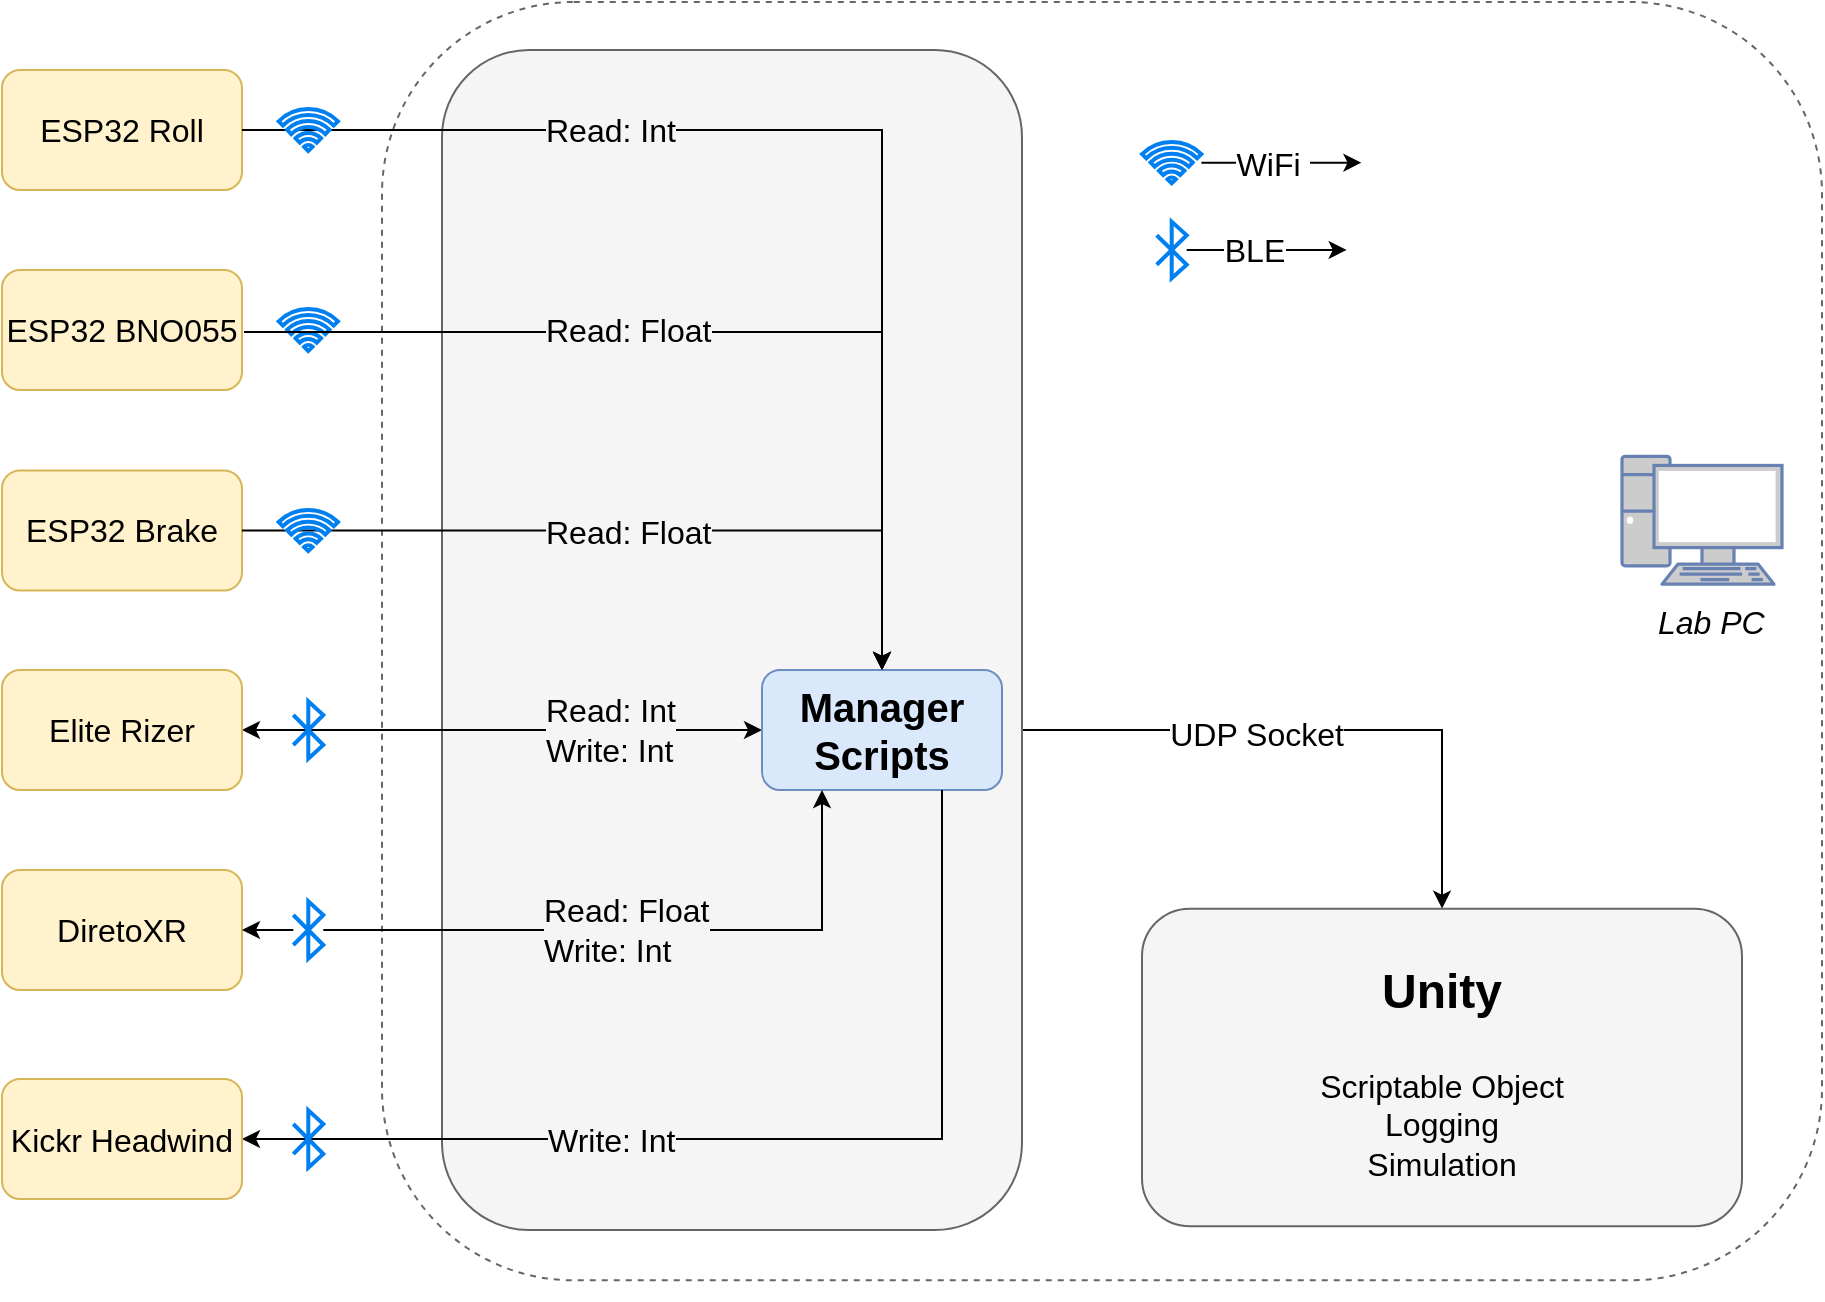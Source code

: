 <mxfile version="24.7.8">
  <diagram name="Seite-1" id="9hPRV_U0AHYDVjbQgrEr">
    <mxGraphModel dx="1304" dy="799" grid="1" gridSize="10" guides="1" tooltips="1" connect="1" arrows="1" fold="1" page="1" pageScale="1" pageWidth="827" pageHeight="1169" math="0" shadow="0">
      <root>
        <mxCell id="0" />
        <mxCell id="1" parent="0" />
        <mxCell id="YSClbuh2iXVkGuryijyx-5" style="edgeStyle=orthogonalEdgeStyle;rounded=0;orthogonalLoop=1;jettySize=auto;html=1;exitX=1;exitY=0.5;exitDx=0;exitDy=0;startArrow=classic;startFill=1;fontSize=16;" parent="1" source="zsDgU3BeLq6TPiqN6s2s-10" target="zsDgU3BeLq6TPiqN6s2s-13" edge="1">
          <mxGeometry relative="1" as="geometry" />
        </mxCell>
        <mxCell id="EiFeElUHtpd2nGeqzYVy-15" value="" style="group" vertex="1" connectable="0" parent="1">
          <mxGeometry x="250" y="100" width="720" height="649" as="geometry" />
        </mxCell>
        <mxCell id="EiFeElUHtpd2nGeqzYVy-10" value="&lt;div&gt;&lt;span style=&quot;font-style: italic;&quot;&gt;Lab PC&amp;nbsp; &amp;nbsp; &amp;nbsp;&amp;nbsp;&lt;br&gt;&lt;/span&gt;&lt;br&gt;&lt;/div&gt;" style="rounded=1;whiteSpace=wrap;html=1;fillColor=none;strokeColor=#666666;fontSize=16;verticalAlign=middle;align=right;dashed=1;" vertex="1" parent="EiFeElUHtpd2nGeqzYVy-15">
          <mxGeometry width="720" height="639.167" as="geometry" />
        </mxCell>
        <mxCell id="EiFeElUHtpd2nGeqzYVy-2" value="" style="fontColor=#0066CC;verticalAlign=top;verticalLabelPosition=bottom;labelPosition=center;align=center;html=1;outlineConnect=0;fillColor=#CCCCCC;strokeColor=#6881B3;gradientColor=none;gradientDirection=north;strokeWidth=2;shape=mxgraph.networks.pc;fontSize=16;" vertex="1" parent="EiFeElUHtpd2nGeqzYVy-15">
          <mxGeometry x="620" y="227.15" width="80" height="63.917" as="geometry" />
        </mxCell>
        <mxCell id="EiFeElUHtpd2nGeqzYVy-17" value="UDP Socket" style="edgeLabel;html=1;align=center;verticalAlign=middle;resizable=0;points=[];fontSize=16;" vertex="1" connectable="0" parent="EiFeElUHtpd2nGeqzYVy-15">
          <mxGeometry x="59.997" y="345.15" as="geometry">
            <mxPoint x="377" y="21" as="offset" />
          </mxGeometry>
        </mxCell>
        <mxCell id="EiFeElUHtpd2nGeqzYVy-13" value="" style="group" vertex="1" connectable="0" parent="EiFeElUHtpd2nGeqzYVy-15">
          <mxGeometry x="380" y="453.317" width="300" height="158.759" as="geometry" />
        </mxCell>
        <mxCell id="zsDgU3BeLq6TPiqN6s2s-13" value="Scriptable Object&lt;br style=&quot;font-size: 16px;&quot;&gt;Logging&lt;br style=&quot;font-size: 16px;&quot;&gt;Simulation&lt;div&gt;&lt;br&gt;&lt;/div&gt;" style="rounded=1;whiteSpace=wrap;html=1;fillColor=#F5F5F5;strokeColor=#666666;fontSize=16;verticalAlign=bottom;" parent="EiFeElUHtpd2nGeqzYVy-13" vertex="1">
          <mxGeometry width="300" height="158.759" as="geometry" />
        </mxCell>
        <mxCell id="YSClbuh2iXVkGuryijyx-32" value="Unity" style="text;html=1;strokeColor=none;fillColor=none;align=center;verticalAlign=middle;whiteSpace=wrap;rounded=0;fontSize=24;fontStyle=1" parent="EiFeElUHtpd2nGeqzYVy-13" vertex="1">
          <mxGeometry x="120" y="26.717" width="60" height="29.5" as="geometry" />
        </mxCell>
        <mxCell id="EiFeElUHtpd2nGeqzYVy-1" value="" style="shape=image;verticalLabelPosition=bottom;labelBackgroundColor=default;verticalAlign=top;aspect=fixed;imageAspect=0;image=https://uxwing.com/wp-content/themes/uxwing/download/brands-and-social-media/unity-game-engine-icon.png;" vertex="1" parent="EiFeElUHtpd2nGeqzYVy-13">
          <mxGeometry x="200" y="13.914" width="63.277" height="63.277" as="geometry" />
        </mxCell>
        <mxCell id="EiFeElUHtpd2nGeqzYVy-19" value="" style="group" vertex="1" connectable="0" parent="EiFeElUHtpd2nGeqzYVy-15">
          <mxGeometry x="380" y="69.995" width="109.7" height="68.145" as="geometry" />
        </mxCell>
        <mxCell id="YSClbuh2iXVkGuryijyx-22" value="" style="edgeStyle=orthogonalEdgeStyle;rounded=0;orthogonalLoop=1;jettySize=auto;html=1;fontSize=16;" parent="EiFeElUHtpd2nGeqzYVy-19" source="YSClbuh2iXVkGuryijyx-20" edge="1">
          <mxGeometry relative="1" as="geometry">
            <mxPoint x="109.7" y="10.325" as="targetPoint" />
          </mxGeometry>
        </mxCell>
        <mxCell id="YSClbuh2iXVkGuryijyx-23" value="WiFi&amp;nbsp;" style="edgeLabel;html=1;align=center;verticalAlign=middle;resizable=0;points=[];fontSize=16;" parent="YSClbuh2iXVkGuryijyx-22" vertex="1" connectable="0">
          <mxGeometry x="-0.039" y="3" relative="1" as="geometry">
            <mxPoint x="-3" y="3" as="offset" />
          </mxGeometry>
        </mxCell>
        <mxCell id="YSClbuh2iXVkGuryijyx-20" value="" style="html=1;verticalLabelPosition=bottom;align=center;labelBackgroundColor=#ffffff;verticalAlign=top;strokeWidth=2;strokeColor=#0080F0;shadow=0;dashed=0;shape=mxgraph.ios7.icons.wifi;pointerEvents=1;fontSize=16;" parent="EiFeElUHtpd2nGeqzYVy-19" vertex="1">
          <mxGeometry width="29.7" height="20.65" as="geometry" />
        </mxCell>
        <mxCell id="YSClbuh2iXVkGuryijyx-26" value="" style="edgeStyle=orthogonalEdgeStyle;rounded=0;orthogonalLoop=1;jettySize=auto;html=1;fontSize=16;" parent="EiFeElUHtpd2nGeqzYVy-19" source="YSClbuh2iXVkGuryijyx-24" edge="1">
          <mxGeometry relative="1" as="geometry">
            <mxPoint x="102.35" y="53.985" as="targetPoint" />
          </mxGeometry>
        </mxCell>
        <mxCell id="YSClbuh2iXVkGuryijyx-27" value="BLE" style="edgeLabel;html=1;align=center;verticalAlign=middle;resizable=0;points=[];fontSize=16;" parent="YSClbuh2iXVkGuryijyx-26" vertex="1" connectable="0">
          <mxGeometry x="-0.25" y="-4" relative="1" as="geometry">
            <mxPoint x="3" y="-4" as="offset" />
          </mxGeometry>
        </mxCell>
        <mxCell id="YSClbuh2iXVkGuryijyx-24" value="" style="html=1;verticalLabelPosition=bottom;align=center;labelBackgroundColor=#ffffff;verticalAlign=top;strokeWidth=2;strokeColor=#0080F0;shadow=0;dashed=0;shape=mxgraph.ios7.icons.bluetooth;pointerEvents=1;fontSize=16;" parent="EiFeElUHtpd2nGeqzYVy-19" vertex="1">
          <mxGeometry x="7.35" y="39.825" width="15" height="28.32" as="geometry" />
        </mxCell>
        <mxCell id="YSClbuh2iXVkGuryijyx-43" value="" style="rounded=1;whiteSpace=wrap;html=1;align=left;fillColor=#f5f5f5;fontColor=#333333;strokeColor=#666666;fontSize=16;labelBackgroundColor=#f5f5f5;" parent="1" vertex="1">
          <mxGeometry x="280" y="124" width="290" height="590" as="geometry" />
        </mxCell>
        <mxCell id="zsDgU3BeLq6TPiqN6s2s-1" value="ESP32 Brake" style="rounded=1;whiteSpace=wrap;html=1;fillColor=#fff2cc;strokeColor=#d6b656;fontSize=16;" parent="1" vertex="1">
          <mxGeometry x="60" y="334.25" width="120" height="60" as="geometry" />
        </mxCell>
        <mxCell id="YSClbuh2iXVkGuryijyx-8" style="edgeStyle=orthogonalEdgeStyle;rounded=0;orthogonalLoop=1;jettySize=auto;html=1;exitX=1;exitY=0.5;exitDx=0;exitDy=0;fontSize=16;entryX=0.5;entryY=0;entryDx=0;entryDy=0;" parent="1" source="zsDgU3BeLq6TPiqN6s2s-1" edge="1" target="zsDgU3BeLq6TPiqN6s2s-10">
          <mxGeometry relative="1" as="geometry">
            <mxPoint x="500" y="437" as="targetPoint" />
            <Array as="points">
              <mxPoint x="500" y="364" />
            </Array>
          </mxGeometry>
        </mxCell>
        <mxCell id="YSClbuh2iXVkGuryijyx-30" value="Read: Float" style="edgeLabel;html=1;align=left;verticalAlign=middle;resizable=0;points=[];fontSize=16;labelBackgroundColor=#f5f5f5;" parent="YSClbuh2iXVkGuryijyx-8" vertex="1" connectable="0">
          <mxGeometry relative="1" as="geometry">
            <mxPoint x="-45" as="offset" />
          </mxGeometry>
        </mxCell>
        <mxCell id="YSClbuh2iXVkGuryijyx-11" style="edgeStyle=orthogonalEdgeStyle;rounded=0;orthogonalLoop=1;jettySize=auto;html=1;exitX=1;exitY=0.5;exitDx=0;exitDy=0;entryX=0.5;entryY=0;entryDx=0;entryDy=0;fontSize=16;" parent="1" edge="1" target="zsDgU3BeLq6TPiqN6s2s-10">
          <mxGeometry relative="1" as="geometry">
            <mxPoint x="501" y="438" as="targetPoint" />
            <mxPoint x="181" y="265" as="sourcePoint" />
            <Array as="points">
              <mxPoint x="500" y="265" />
            </Array>
          </mxGeometry>
        </mxCell>
        <mxCell id="zsDgU3BeLq6TPiqN6s2s-2" value="ESP32 BNO055" style="rounded=1;whiteSpace=wrap;html=1;fillColor=#fff2cc;strokeColor=#d6b656;fontSize=16;" parent="1" vertex="1">
          <mxGeometry x="60" y="234" width="120" height="60" as="geometry" />
        </mxCell>
        <mxCell id="YSClbuh2iXVkGuryijyx-12" style="edgeStyle=orthogonalEdgeStyle;rounded=0;orthogonalLoop=1;jettySize=auto;html=1;exitX=1;exitY=0.5;exitDx=0;exitDy=0;entryX=0;entryY=0.5;entryDx=0;entryDy=0;startArrow=classic;startFill=1;fontSize=16;" parent="1" source="zsDgU3BeLq6TPiqN6s2s-3" target="zsDgU3BeLq6TPiqN6s2s-10" edge="1">
          <mxGeometry relative="1" as="geometry" />
        </mxCell>
        <mxCell id="YSClbuh2iXVkGuryijyx-28" value="Read: Int&lt;br style=&quot;font-size: 16px;&quot;&gt;Write: Int" style="edgeLabel;html=1;align=left;verticalAlign=middle;resizable=0;points=[];fontSize=16;labelBackgroundColor=#f5f5f5;" parent="YSClbuh2iXVkGuryijyx-12" vertex="1" connectable="0">
          <mxGeometry relative="1" as="geometry">
            <mxPoint x="20" as="offset" />
          </mxGeometry>
        </mxCell>
        <mxCell id="zsDgU3BeLq6TPiqN6s2s-3" value="Elite Rizer" style="rounded=1;whiteSpace=wrap;html=1;fillColor=#fff2cc;strokeColor=#d6b656;fontSize=16;" parent="1" vertex="1">
          <mxGeometry x="60" y="434" width="120" height="60" as="geometry" />
        </mxCell>
        <mxCell id="zsDgU3BeLq6TPiqN6s2s-6" value="" style="html=1;verticalLabelPosition=bottom;align=center;labelBackgroundColor=#ffffff;verticalAlign=top;strokeWidth=2;strokeColor=#0080F0;shadow=0;dashed=0;shape=mxgraph.ios7.icons.bluetooth;pointerEvents=1;fontSize=16;" parent="1" vertex="1">
          <mxGeometry x="205.65" y="449.6" width="15" height="28.8" as="geometry" />
        </mxCell>
        <mxCell id="zsDgU3BeLq6TPiqN6s2s-7" value="" style="html=1;verticalLabelPosition=bottom;align=center;labelBackgroundColor=#ffffff;verticalAlign=top;strokeWidth=2;strokeColor=#0080F0;shadow=0;dashed=0;shape=mxgraph.ios7.icons.wifi;pointerEvents=1;fontSize=16;" parent="1" vertex="1">
          <mxGeometry x="198.3" y="253.5" width="29.7" height="21" as="geometry" />
        </mxCell>
        <mxCell id="zsDgU3BeLq6TPiqN6s2s-8" value="DiretoXR" style="rounded=1;whiteSpace=wrap;html=1;fillColor=#fff2cc;strokeColor=#d6b656;fontSize=16;" parent="1" vertex="1">
          <mxGeometry x="60" y="534" width="120" height="60" as="geometry" />
        </mxCell>
        <mxCell id="zsDgU3BeLq6TPiqN6s2s-9" value="ESP32 Roll" style="rounded=1;whiteSpace=wrap;html=1;fillColor=#fff2cc;strokeColor=#d6b656;fontSize=16;" parent="1" vertex="1">
          <mxGeometry x="60" y="134" width="120" height="60" as="geometry" />
        </mxCell>
        <mxCell id="zsDgU3BeLq6TPiqN6s2s-10" value="&lt;b style=&quot;font-size: 20px;&quot;&gt;Manager Scripts&lt;/b&gt;" style="rounded=1;whiteSpace=wrap;html=1;fillColor=#dae8fc;strokeColor=#6c8ebf;fontSize=16;" parent="1" vertex="1">
          <mxGeometry x="440" y="434" width="120" height="60" as="geometry" />
        </mxCell>
        <mxCell id="YSClbuh2iXVkGuryijyx-7" style="edgeStyle=orthogonalEdgeStyle;rounded=0;orthogonalLoop=1;jettySize=auto;html=1;exitX=1;exitY=0.5;exitDx=0;exitDy=0;fontSize=16;entryX=0.5;entryY=0;entryDx=0;entryDy=0;" parent="1" edge="1" target="zsDgU3BeLq6TPiqN6s2s-10">
          <mxGeometry relative="1" as="geometry">
            <mxPoint x="500" y="430" as="targetPoint" />
            <mxPoint x="180" y="164" as="sourcePoint" />
            <Array as="points">
              <mxPoint x="500" y="164" />
            </Array>
          </mxGeometry>
        </mxCell>
        <mxCell id="YSClbuh2iXVkGuryijyx-31" value="Read: Int" style="edgeLabel;html=1;align=left;verticalAlign=middle;resizable=0;points=[];fontSize=16;labelBackgroundColor=#f5f5f5;" parent="YSClbuh2iXVkGuryijyx-7" vertex="1" connectable="0">
          <mxGeometry relative="1" as="geometry">
            <mxPoint x="-145" as="offset" />
          </mxGeometry>
        </mxCell>
        <mxCell id="YSClbuh2iXVkGuryijyx-14" style="edgeStyle=orthogonalEdgeStyle;rounded=0;orthogonalLoop=1;jettySize=auto;html=1;exitX=1;exitY=0.5;exitDx=0;exitDy=0;startArrow=classic;startFill=1;endArrow=none;endFill=0;entryX=0.75;entryY=1;entryDx=0;entryDy=0;fontSize=16;" parent="1" source="zsDgU3BeLq6TPiqN6s2s-18" target="zsDgU3BeLq6TPiqN6s2s-10" edge="1">
          <mxGeometry relative="1" as="geometry">
            <mxPoint x="440" y="554" as="targetPoint" />
            <Array as="points">
              <mxPoint x="530" y="669" />
            </Array>
          </mxGeometry>
        </mxCell>
        <mxCell id="YSClbuh2iXVkGuryijyx-17" value="Write: Int" style="edgeLabel;html=1;align=left;verticalAlign=middle;resizable=0;points=[];fontSize=16;labelBackgroundColor=#f5f5f5;" parent="YSClbuh2iXVkGuryijyx-14" vertex="1" connectable="0">
          <mxGeometry relative="1" as="geometry">
            <mxPoint x="-112" as="offset" />
          </mxGeometry>
        </mxCell>
        <mxCell id="zsDgU3BeLq6TPiqN6s2s-18" value="Kickr Headwind" style="rounded=1;whiteSpace=wrap;html=1;fillColor=#fff2cc;strokeColor=#d6b656;fontSize=16;" parent="1" vertex="1">
          <mxGeometry x="60" y="638.5" width="120" height="60" as="geometry" />
        </mxCell>
        <mxCell id="YSClbuh2iXVkGuryijyx-1" value="" style="html=1;verticalLabelPosition=bottom;align=center;labelBackgroundColor=#ffffff;verticalAlign=top;strokeWidth=2;strokeColor=#0080F0;shadow=0;dashed=0;shape=mxgraph.ios7.icons.wifi;pointerEvents=1;fontSize=16;" parent="1" vertex="1">
          <mxGeometry x="198.3" y="354" width="29.7" height="20.5" as="geometry" />
        </mxCell>
        <mxCell id="YSClbuh2iXVkGuryijyx-2" value="" style="html=1;verticalLabelPosition=bottom;align=center;labelBackgroundColor=#ffffff;verticalAlign=top;strokeWidth=2;strokeColor=#0080F0;shadow=0;dashed=0;shape=mxgraph.ios7.icons.wifi;pointerEvents=1;fontSize=16;" parent="1" vertex="1">
          <mxGeometry x="198.3" y="153.5" width="29.7" height="21" as="geometry" />
        </mxCell>
        <mxCell id="YSClbuh2iXVkGuryijyx-3" value="" style="html=1;verticalLabelPosition=bottom;align=center;labelBackgroundColor=#ffffff;verticalAlign=top;strokeWidth=2;strokeColor=#0080F0;shadow=0;dashed=0;shape=mxgraph.ios7.icons.bluetooth;pointerEvents=1;fontSize=16;" parent="1" vertex="1">
          <mxGeometry x="205.65" y="654.1" width="15" height="28.8" as="geometry" />
        </mxCell>
        <mxCell id="YSClbuh2iXVkGuryijyx-15" value="" style="edgeStyle=orthogonalEdgeStyle;rounded=0;orthogonalLoop=1;jettySize=auto;html=1;fontSize=16;" parent="1" source="YSClbuh2iXVkGuryijyx-4" target="zsDgU3BeLq6TPiqN6s2s-8" edge="1">
          <mxGeometry relative="1" as="geometry" />
        </mxCell>
        <mxCell id="YSClbuh2iXVkGuryijyx-16" style="edgeStyle=orthogonalEdgeStyle;rounded=0;orthogonalLoop=1;jettySize=auto;html=1;fontSize=16;" parent="1" source="YSClbuh2iXVkGuryijyx-4" edge="1">
          <mxGeometry relative="1" as="geometry">
            <Array as="points">
              <mxPoint x="470" y="564" />
              <mxPoint x="470" y="494" />
            </Array>
            <mxPoint x="470" y="494" as="targetPoint" />
          </mxGeometry>
        </mxCell>
        <mxCell id="YSClbuh2iXVkGuryijyx-18" value="Read: Float&lt;br style=&quot;font-size: 16px;&quot;&gt;Write: Int" style="edgeLabel;html=1;align=left;verticalAlign=middle;resizable=0;points=[];fontSize=16;labelBackgroundColor=#f5f5f5;" parent="YSClbuh2iXVkGuryijyx-16" vertex="1" connectable="0">
          <mxGeometry relative="1" as="geometry">
            <mxPoint x="-51" as="offset" />
          </mxGeometry>
        </mxCell>
        <mxCell id="YSClbuh2iXVkGuryijyx-4" value="" style="html=1;verticalLabelPosition=bottom;align=center;labelBackgroundColor=#ffffff;verticalAlign=top;strokeWidth=2;strokeColor=#0080F0;shadow=0;dashed=0;shape=mxgraph.ios7.icons.bluetooth;pointerEvents=1;fontSize=16;" parent="1" vertex="1">
          <mxGeometry x="205.65" y="549.6" width="15" height="28.8" as="geometry" />
        </mxCell>
        <mxCell id="EiFeElUHtpd2nGeqzYVy-5" style="edgeStyle=orthogonalEdgeStyle;rounded=0;orthogonalLoop=1;jettySize=auto;html=1;exitX=1;exitY=0.5;exitDx=0;exitDy=0;entryX=0.5;entryY=0;entryDx=0;entryDy=0;fontSize=16;" edge="1" parent="1" target="zsDgU3BeLq6TPiqN6s2s-10">
          <mxGeometry relative="1" as="geometry">
            <mxPoint x="501" y="438" as="targetPoint" />
            <mxPoint x="181" y="265" as="sourcePoint" />
            <Array as="points">
              <mxPoint x="500" y="265" />
            </Array>
          </mxGeometry>
        </mxCell>
        <mxCell id="EiFeElUHtpd2nGeqzYVy-6" value="Read: Float" style="edgeLabel;html=1;align=left;verticalAlign=middle;resizable=0;points=[];fontSize=16;labelBackgroundColor=#f5f5f5;" vertex="1" connectable="0" parent="EiFeElUHtpd2nGeqzYVy-5">
          <mxGeometry relative="1" as="geometry">
            <mxPoint x="-95" y="-1" as="offset" />
          </mxGeometry>
        </mxCell>
      </root>
    </mxGraphModel>
  </diagram>
</mxfile>
